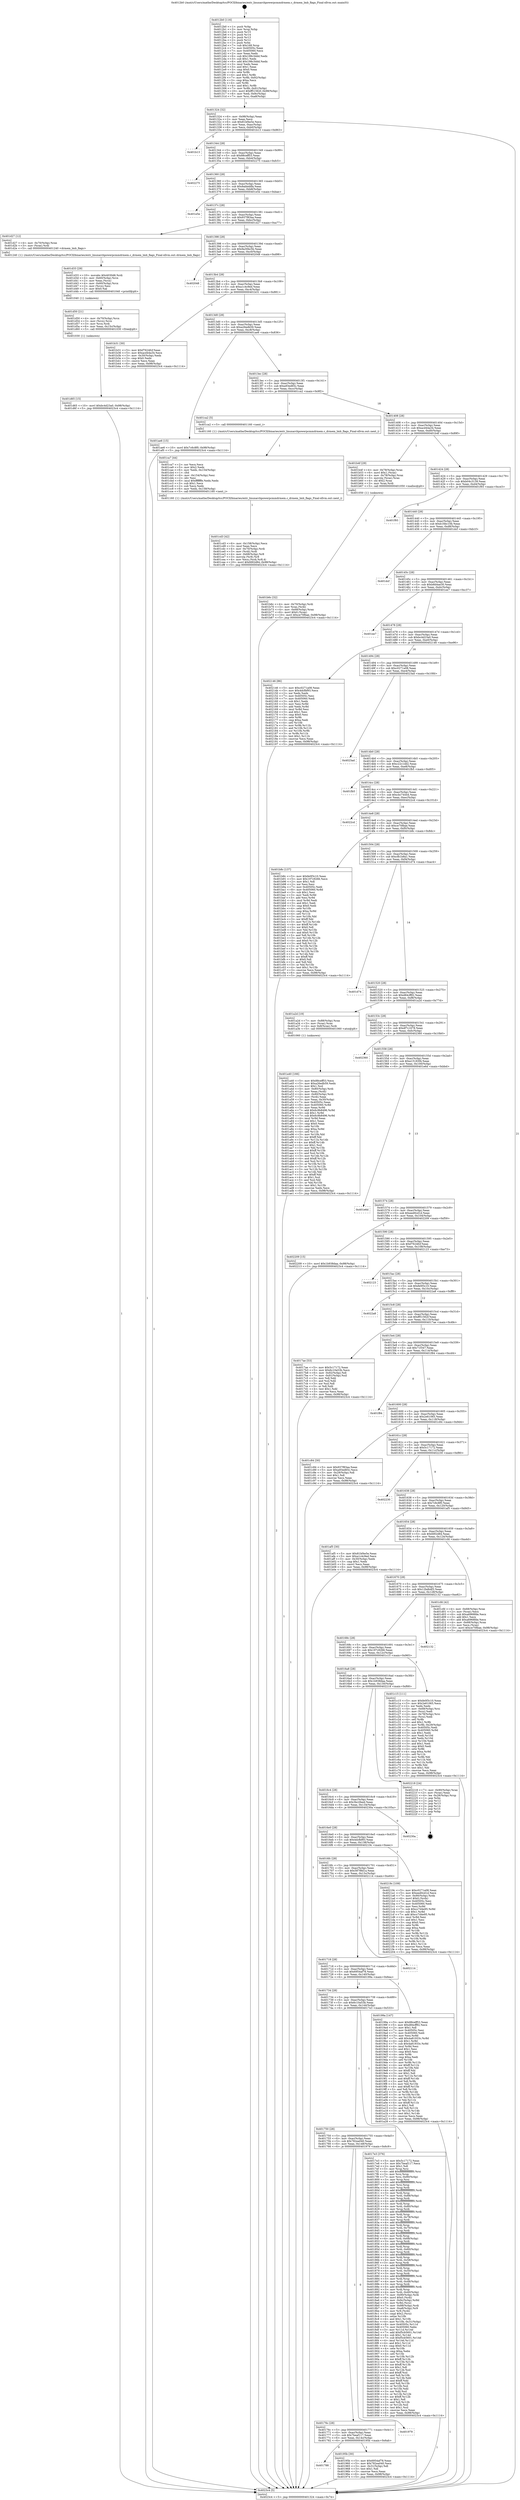 digraph "0x4012b0" {
  label = "0x4012b0 (/mnt/c/Users/mathe/Desktop/tcc/POCII/binaries/extr_linuxarchpowerpcmmdrmem.c_drmem_lmb_flags_Final-ollvm.out::main(0))"
  labelloc = "t"
  node[shape=record]

  Entry [label="",width=0.3,height=0.3,shape=circle,fillcolor=black,style=filled]
  "0x401324" [label="{
     0x401324 [32]\l
     | [instrs]\l
     &nbsp;&nbsp;0x401324 \<+6\>: mov -0x98(%rbp),%eax\l
     &nbsp;&nbsp;0x40132a \<+2\>: mov %eax,%ecx\l
     &nbsp;&nbsp;0x40132c \<+6\>: sub $0x81bf4e5e,%ecx\l
     &nbsp;&nbsp;0x401332 \<+6\>: mov %eax,-0xac(%rbp)\l
     &nbsp;&nbsp;0x401338 \<+6\>: mov %ecx,-0xb0(%rbp)\l
     &nbsp;&nbsp;0x40133e \<+6\>: je 0000000000401b13 \<main+0x863\>\l
  }"]
  "0x401b13" [label="{
     0x401b13\l
  }", style=dashed]
  "0x401344" [label="{
     0x401344 [28]\l
     | [instrs]\l
     &nbsp;&nbsp;0x401344 \<+5\>: jmp 0000000000401349 \<main+0x99\>\l
     &nbsp;&nbsp;0x401349 \<+6\>: mov -0xac(%rbp),%eax\l
     &nbsp;&nbsp;0x40134f \<+5\>: sub $0x88ceff53,%eax\l
     &nbsp;&nbsp;0x401354 \<+6\>: mov %eax,-0xb4(%rbp)\l
     &nbsp;&nbsp;0x40135a \<+6\>: je 0000000000402275 \<main+0xfc5\>\l
  }"]
  Exit [label="",width=0.3,height=0.3,shape=circle,fillcolor=black,style=filled,peripheries=2]
  "0x402275" [label="{
     0x402275\l
  }", style=dashed]
  "0x401360" [label="{
     0x401360 [28]\l
     | [instrs]\l
     &nbsp;&nbsp;0x401360 \<+5\>: jmp 0000000000401365 \<main+0xb5\>\l
     &nbsp;&nbsp;0x401365 \<+6\>: mov -0xac(%rbp),%eax\l
     &nbsp;&nbsp;0x40136b \<+5\>: sub $0x8abbddfa,%eax\l
     &nbsp;&nbsp;0x401370 \<+6\>: mov %eax,-0xb8(%rbp)\l
     &nbsp;&nbsp;0x401376 \<+6\>: je 0000000000401e5e \<main+0xbae\>\l
  }"]
  "0x401d65" [label="{
     0x401d65 [15]\l
     | [instrs]\l
     &nbsp;&nbsp;0x401d65 \<+10\>: movl $0xbc4d23a0,-0x98(%rbp)\l
     &nbsp;&nbsp;0x401d6f \<+5\>: jmp 00000000004023c4 \<main+0x1114\>\l
  }"]
  "0x401e5e" [label="{
     0x401e5e\l
  }", style=dashed]
  "0x40137c" [label="{
     0x40137c [28]\l
     | [instrs]\l
     &nbsp;&nbsp;0x40137c \<+5\>: jmp 0000000000401381 \<main+0xd1\>\l
     &nbsp;&nbsp;0x401381 \<+6\>: mov -0xac(%rbp),%eax\l
     &nbsp;&nbsp;0x401387 \<+5\>: sub $0x937f83aa,%eax\l
     &nbsp;&nbsp;0x40138c \<+6\>: mov %eax,-0xbc(%rbp)\l
     &nbsp;&nbsp;0x401392 \<+6\>: je 0000000000401d27 \<main+0xa77\>\l
  }"]
  "0x401d50" [label="{
     0x401d50 [21]\l
     | [instrs]\l
     &nbsp;&nbsp;0x401d50 \<+4\>: mov -0x70(%rbp),%rcx\l
     &nbsp;&nbsp;0x401d54 \<+3\>: mov (%rcx),%rcx\l
     &nbsp;&nbsp;0x401d57 \<+3\>: mov %rcx,%rdi\l
     &nbsp;&nbsp;0x401d5a \<+6\>: mov %eax,-0x15c(%rbp)\l
     &nbsp;&nbsp;0x401d60 \<+5\>: call 0000000000401030 \<free@plt\>\l
     | [calls]\l
     &nbsp;&nbsp;0x401030 \{1\} (unknown)\l
  }"]
  "0x401d27" [label="{
     0x401d27 [12]\l
     | [instrs]\l
     &nbsp;&nbsp;0x401d27 \<+4\>: mov -0x70(%rbp),%rax\l
     &nbsp;&nbsp;0x401d2b \<+3\>: mov (%rax),%rdi\l
     &nbsp;&nbsp;0x401d2e \<+5\>: call 0000000000401240 \<drmem_lmb_flags\>\l
     | [calls]\l
     &nbsp;&nbsp;0x401240 \{1\} (/mnt/c/Users/mathe/Desktop/tcc/POCII/binaries/extr_linuxarchpowerpcmmdrmem.c_drmem_lmb_flags_Final-ollvm.out::drmem_lmb_flags)\l
  }"]
  "0x401398" [label="{
     0x401398 [28]\l
     | [instrs]\l
     &nbsp;&nbsp;0x401398 \<+5\>: jmp 000000000040139d \<main+0xed\>\l
     &nbsp;&nbsp;0x40139d \<+6\>: mov -0xac(%rbp),%eax\l
     &nbsp;&nbsp;0x4013a3 \<+5\>: sub $0x9a30bc5b,%eax\l
     &nbsp;&nbsp;0x4013a8 \<+6\>: mov %eax,-0xc0(%rbp)\l
     &nbsp;&nbsp;0x4013ae \<+6\>: je 0000000000402048 \<main+0xd98\>\l
  }"]
  "0x401d33" [label="{
     0x401d33 [29]\l
     | [instrs]\l
     &nbsp;&nbsp;0x401d33 \<+10\>: movabs $0x4030d6,%rdi\l
     &nbsp;&nbsp;0x401d3d \<+4\>: mov -0x60(%rbp),%rcx\l
     &nbsp;&nbsp;0x401d41 \<+2\>: mov %eax,(%rcx)\l
     &nbsp;&nbsp;0x401d43 \<+4\>: mov -0x60(%rbp),%rcx\l
     &nbsp;&nbsp;0x401d47 \<+2\>: mov (%rcx),%esi\l
     &nbsp;&nbsp;0x401d49 \<+2\>: mov $0x0,%al\l
     &nbsp;&nbsp;0x401d4b \<+5\>: call 0000000000401040 \<printf@plt\>\l
     | [calls]\l
     &nbsp;&nbsp;0x401040 \{1\} (unknown)\l
  }"]
  "0x402048" [label="{
     0x402048\l
  }", style=dashed]
  "0x4013b4" [label="{
     0x4013b4 [28]\l
     | [instrs]\l
     &nbsp;&nbsp;0x4013b4 \<+5\>: jmp 00000000004013b9 \<main+0x109\>\l
     &nbsp;&nbsp;0x4013b9 \<+6\>: mov -0xac(%rbp),%eax\l
     &nbsp;&nbsp;0x4013bf \<+5\>: sub $0xa1c4c9ed,%eax\l
     &nbsp;&nbsp;0x4013c4 \<+6\>: mov %eax,-0xc4(%rbp)\l
     &nbsp;&nbsp;0x4013ca \<+6\>: je 0000000000401b31 \<main+0x881\>\l
  }"]
  "0x401cd3" [label="{
     0x401cd3 [42]\l
     | [instrs]\l
     &nbsp;&nbsp;0x401cd3 \<+6\>: mov -0x158(%rbp),%ecx\l
     &nbsp;&nbsp;0x401cd9 \<+3\>: imul %eax,%ecx\l
     &nbsp;&nbsp;0x401cdc \<+4\>: mov -0x70(%rbp),%rdi\l
     &nbsp;&nbsp;0x401ce0 \<+3\>: mov (%rdi),%rdi\l
     &nbsp;&nbsp;0x401ce3 \<+4\>: mov -0x68(%rbp),%r8\l
     &nbsp;&nbsp;0x401ce7 \<+3\>: movslq (%r8),%r8\l
     &nbsp;&nbsp;0x401cea \<+4\>: mov %ecx,(%rdi,%r8,4)\l
     &nbsp;&nbsp;0x401cee \<+10\>: movl $0xfd92d84,-0x98(%rbp)\l
     &nbsp;&nbsp;0x401cf8 \<+5\>: jmp 00000000004023c4 \<main+0x1114\>\l
  }"]
  "0x401b31" [label="{
     0x401b31 [30]\l
     | [instrs]\l
     &nbsp;&nbsp;0x401b31 \<+5\>: mov $0xf7624fcf,%eax\l
     &nbsp;&nbsp;0x401b36 \<+5\>: mov $0xacd44a34,%ecx\l
     &nbsp;&nbsp;0x401b3b \<+3\>: mov -0x30(%rbp),%edx\l
     &nbsp;&nbsp;0x401b3e \<+3\>: cmp $0x0,%edx\l
     &nbsp;&nbsp;0x401b41 \<+3\>: cmove %ecx,%eax\l
     &nbsp;&nbsp;0x401b44 \<+6\>: mov %eax,-0x98(%rbp)\l
     &nbsp;&nbsp;0x401b4a \<+5\>: jmp 00000000004023c4 \<main+0x1114\>\l
  }"]
  "0x4013d0" [label="{
     0x4013d0 [28]\l
     | [instrs]\l
     &nbsp;&nbsp;0x4013d0 \<+5\>: jmp 00000000004013d5 \<main+0x125\>\l
     &nbsp;&nbsp;0x4013d5 \<+6\>: mov -0xac(%rbp),%eax\l
     &nbsp;&nbsp;0x4013db \<+5\>: sub $0xa26edb59,%eax\l
     &nbsp;&nbsp;0x4013e0 \<+6\>: mov %eax,-0xc8(%rbp)\l
     &nbsp;&nbsp;0x4013e6 \<+6\>: je 0000000000401ae6 \<main+0x836\>\l
  }"]
  "0x401ca7" [label="{
     0x401ca7 [44]\l
     | [instrs]\l
     &nbsp;&nbsp;0x401ca7 \<+2\>: xor %ecx,%ecx\l
     &nbsp;&nbsp;0x401ca9 \<+5\>: mov $0x2,%edx\l
     &nbsp;&nbsp;0x401cae \<+6\>: mov %edx,-0x154(%rbp)\l
     &nbsp;&nbsp;0x401cb4 \<+1\>: cltd\l
     &nbsp;&nbsp;0x401cb5 \<+6\>: mov -0x154(%rbp),%esi\l
     &nbsp;&nbsp;0x401cbb \<+2\>: idiv %esi\l
     &nbsp;&nbsp;0x401cbd \<+6\>: imul $0xfffffffe,%edx,%edx\l
     &nbsp;&nbsp;0x401cc3 \<+3\>: sub $0x1,%ecx\l
     &nbsp;&nbsp;0x401cc6 \<+2\>: sub %ecx,%edx\l
     &nbsp;&nbsp;0x401cc8 \<+6\>: mov %edx,-0x158(%rbp)\l
     &nbsp;&nbsp;0x401cce \<+5\>: call 0000000000401160 \<next_i\>\l
     | [calls]\l
     &nbsp;&nbsp;0x401160 \{1\} (/mnt/c/Users/mathe/Desktop/tcc/POCII/binaries/extr_linuxarchpowerpcmmdrmem.c_drmem_lmb_flags_Final-ollvm.out::next_i)\l
  }"]
  "0x401ae6" [label="{
     0x401ae6 [15]\l
     | [instrs]\l
     &nbsp;&nbsp;0x401ae6 \<+10\>: movl $0x7c6c8f0,-0x98(%rbp)\l
     &nbsp;&nbsp;0x401af0 \<+5\>: jmp 00000000004023c4 \<main+0x1114\>\l
  }"]
  "0x4013ec" [label="{
     0x4013ec [28]\l
     | [instrs]\l
     &nbsp;&nbsp;0x4013ec \<+5\>: jmp 00000000004013f1 \<main+0x141\>\l
     &nbsp;&nbsp;0x4013f1 \<+6\>: mov -0xac(%rbp),%eax\l
     &nbsp;&nbsp;0x4013f7 \<+5\>: sub $0xa93ed65c,%eax\l
     &nbsp;&nbsp;0x4013fc \<+6\>: mov %eax,-0xcc(%rbp)\l
     &nbsp;&nbsp;0x401402 \<+6\>: je 0000000000401ca2 \<main+0x9f2\>\l
  }"]
  "0x401b6c" [label="{
     0x401b6c [32]\l
     | [instrs]\l
     &nbsp;&nbsp;0x401b6c \<+4\>: mov -0x70(%rbp),%rdi\l
     &nbsp;&nbsp;0x401b70 \<+3\>: mov %rax,(%rdi)\l
     &nbsp;&nbsp;0x401b73 \<+4\>: mov -0x68(%rbp),%rax\l
     &nbsp;&nbsp;0x401b77 \<+6\>: movl $0x0,(%rax)\l
     &nbsp;&nbsp;0x401b7d \<+10\>: movl $0xce70fbae,-0x98(%rbp)\l
     &nbsp;&nbsp;0x401b87 \<+5\>: jmp 00000000004023c4 \<main+0x1114\>\l
  }"]
  "0x401ca2" [label="{
     0x401ca2 [5]\l
     | [instrs]\l
     &nbsp;&nbsp;0x401ca2 \<+5\>: call 0000000000401160 \<next_i\>\l
     | [calls]\l
     &nbsp;&nbsp;0x401160 \{1\} (/mnt/c/Users/mathe/Desktop/tcc/POCII/binaries/extr_linuxarchpowerpcmmdrmem.c_drmem_lmb_flags_Final-ollvm.out::next_i)\l
  }"]
  "0x401408" [label="{
     0x401408 [28]\l
     | [instrs]\l
     &nbsp;&nbsp;0x401408 \<+5\>: jmp 000000000040140d \<main+0x15d\>\l
     &nbsp;&nbsp;0x40140d \<+6\>: mov -0xac(%rbp),%eax\l
     &nbsp;&nbsp;0x401413 \<+5\>: sub $0xacd44a34,%eax\l
     &nbsp;&nbsp;0x401418 \<+6\>: mov %eax,-0xd0(%rbp)\l
     &nbsp;&nbsp;0x40141e \<+6\>: je 0000000000401b4f \<main+0x89f\>\l
  }"]
  "0x401a40" [label="{
     0x401a40 [166]\l
     | [instrs]\l
     &nbsp;&nbsp;0x401a40 \<+5\>: mov $0x88ceff53,%ecx\l
     &nbsp;&nbsp;0x401a45 \<+5\>: mov $0xa26edb59,%edx\l
     &nbsp;&nbsp;0x401a4a \<+3\>: mov $0x1,%sil\l
     &nbsp;&nbsp;0x401a4d \<+4\>: mov -0x80(%rbp),%rdi\l
     &nbsp;&nbsp;0x401a51 \<+2\>: mov %eax,(%rdi)\l
     &nbsp;&nbsp;0x401a53 \<+4\>: mov -0x80(%rbp),%rdi\l
     &nbsp;&nbsp;0x401a57 \<+2\>: mov (%rdi),%eax\l
     &nbsp;&nbsp;0x401a59 \<+3\>: mov %eax,-0x30(%rbp)\l
     &nbsp;&nbsp;0x401a5c \<+7\>: mov 0x40505c,%eax\l
     &nbsp;&nbsp;0x401a63 \<+8\>: mov 0x405060,%r8d\l
     &nbsp;&nbsp;0x401a6b \<+3\>: mov %eax,%r9d\l
     &nbsp;&nbsp;0x401a6e \<+7\>: add $0x6c9b8496,%r9d\l
     &nbsp;&nbsp;0x401a75 \<+4\>: sub $0x1,%r9d\l
     &nbsp;&nbsp;0x401a79 \<+7\>: sub $0x6c9b8496,%r9d\l
     &nbsp;&nbsp;0x401a80 \<+4\>: imul %r9d,%eax\l
     &nbsp;&nbsp;0x401a84 \<+3\>: and $0x1,%eax\l
     &nbsp;&nbsp;0x401a87 \<+3\>: cmp $0x0,%eax\l
     &nbsp;&nbsp;0x401a8a \<+4\>: sete %r10b\l
     &nbsp;&nbsp;0x401a8e \<+4\>: cmp $0xa,%r8d\l
     &nbsp;&nbsp;0x401a92 \<+4\>: setl %r11b\l
     &nbsp;&nbsp;0x401a96 \<+3\>: mov %r10b,%bl\l
     &nbsp;&nbsp;0x401a99 \<+3\>: xor $0xff,%bl\l
     &nbsp;&nbsp;0x401a9c \<+3\>: mov %r11b,%r14b\l
     &nbsp;&nbsp;0x401a9f \<+4\>: xor $0xff,%r14b\l
     &nbsp;&nbsp;0x401aa3 \<+4\>: xor $0x1,%sil\l
     &nbsp;&nbsp;0x401aa7 \<+3\>: mov %bl,%r15b\l
     &nbsp;&nbsp;0x401aaa \<+4\>: and $0xff,%r15b\l
     &nbsp;&nbsp;0x401aae \<+3\>: and %sil,%r10b\l
     &nbsp;&nbsp;0x401ab1 \<+3\>: mov %r14b,%r12b\l
     &nbsp;&nbsp;0x401ab4 \<+4\>: and $0xff,%r12b\l
     &nbsp;&nbsp;0x401ab8 \<+3\>: and %sil,%r11b\l
     &nbsp;&nbsp;0x401abb \<+3\>: or %r10b,%r15b\l
     &nbsp;&nbsp;0x401abe \<+3\>: or %r11b,%r12b\l
     &nbsp;&nbsp;0x401ac1 \<+3\>: xor %r12b,%r15b\l
     &nbsp;&nbsp;0x401ac4 \<+3\>: or %r14b,%bl\l
     &nbsp;&nbsp;0x401ac7 \<+3\>: xor $0xff,%bl\l
     &nbsp;&nbsp;0x401aca \<+4\>: or $0x1,%sil\l
     &nbsp;&nbsp;0x401ace \<+3\>: and %sil,%bl\l
     &nbsp;&nbsp;0x401ad1 \<+3\>: or %bl,%r15b\l
     &nbsp;&nbsp;0x401ad4 \<+4\>: test $0x1,%r15b\l
     &nbsp;&nbsp;0x401ad8 \<+3\>: cmovne %edx,%ecx\l
     &nbsp;&nbsp;0x401adb \<+6\>: mov %ecx,-0x98(%rbp)\l
     &nbsp;&nbsp;0x401ae1 \<+5\>: jmp 00000000004023c4 \<main+0x1114\>\l
  }"]
  "0x401b4f" [label="{
     0x401b4f [29]\l
     | [instrs]\l
     &nbsp;&nbsp;0x401b4f \<+4\>: mov -0x78(%rbp),%rax\l
     &nbsp;&nbsp;0x401b53 \<+6\>: movl $0x1,(%rax)\l
     &nbsp;&nbsp;0x401b59 \<+4\>: mov -0x78(%rbp),%rax\l
     &nbsp;&nbsp;0x401b5d \<+3\>: movslq (%rax),%rax\l
     &nbsp;&nbsp;0x401b60 \<+4\>: shl $0x2,%rax\l
     &nbsp;&nbsp;0x401b64 \<+3\>: mov %rax,%rdi\l
     &nbsp;&nbsp;0x401b67 \<+5\>: call 0000000000401050 \<malloc@plt\>\l
     | [calls]\l
     &nbsp;&nbsp;0x401050 \{1\} (unknown)\l
  }"]
  "0x401424" [label="{
     0x401424 [28]\l
     | [instrs]\l
     &nbsp;&nbsp;0x401424 \<+5\>: jmp 0000000000401429 \<main+0x179\>\l
     &nbsp;&nbsp;0x401429 \<+6\>: mov -0xac(%rbp),%eax\l
     &nbsp;&nbsp;0x40142f \<+5\>: sub $0xb04c3139,%eax\l
     &nbsp;&nbsp;0x401434 \<+6\>: mov %eax,-0xd4(%rbp)\l
     &nbsp;&nbsp;0x40143a \<+6\>: je 0000000000401f93 \<main+0xce3\>\l
  }"]
  "0x401788" [label="{
     0x401788\l
  }", style=dashed]
  "0x401f93" [label="{
     0x401f93\l
  }", style=dashed]
  "0x401440" [label="{
     0x401440 [28]\l
     | [instrs]\l
     &nbsp;&nbsp;0x401440 \<+5\>: jmp 0000000000401445 \<main+0x195\>\l
     &nbsp;&nbsp;0x401445 \<+6\>: mov -0xac(%rbp),%eax\l
     &nbsp;&nbsp;0x40144b \<+5\>: sub $0xb16bc10b,%eax\l
     &nbsp;&nbsp;0x401450 \<+6\>: mov %eax,-0xd8(%rbp)\l
     &nbsp;&nbsp;0x401456 \<+6\>: je 0000000000401dcf \<main+0xb1f\>\l
  }"]
  "0x40195b" [label="{
     0x40195b [30]\l
     | [instrs]\l
     &nbsp;&nbsp;0x40195b \<+5\>: mov $0x6954af78,%eax\l
     &nbsp;&nbsp;0x401960 \<+5\>: mov $0x782ea040,%ecx\l
     &nbsp;&nbsp;0x401965 \<+3\>: mov -0x31(%rbp),%dl\l
     &nbsp;&nbsp;0x401968 \<+3\>: test $0x1,%dl\l
     &nbsp;&nbsp;0x40196b \<+3\>: cmovne %ecx,%eax\l
     &nbsp;&nbsp;0x40196e \<+6\>: mov %eax,-0x98(%rbp)\l
     &nbsp;&nbsp;0x401974 \<+5\>: jmp 00000000004023c4 \<main+0x1114\>\l
  }"]
  "0x401dcf" [label="{
     0x401dcf\l
  }", style=dashed]
  "0x40145c" [label="{
     0x40145c [28]\l
     | [instrs]\l
     &nbsp;&nbsp;0x40145c \<+5\>: jmp 0000000000401461 \<main+0x1b1\>\l
     &nbsp;&nbsp;0x401461 \<+6\>: mov -0xac(%rbp),%eax\l
     &nbsp;&nbsp;0x401467 \<+5\>: sub $0xb8d4ae30,%eax\l
     &nbsp;&nbsp;0x40146c \<+6\>: mov %eax,-0xdc(%rbp)\l
     &nbsp;&nbsp;0x401472 \<+6\>: je 0000000000401ee7 \<main+0xc37\>\l
  }"]
  "0x40176c" [label="{
     0x40176c [28]\l
     | [instrs]\l
     &nbsp;&nbsp;0x40176c \<+5\>: jmp 0000000000401771 \<main+0x4c1\>\l
     &nbsp;&nbsp;0x401771 \<+6\>: mov -0xac(%rbp),%eax\l
     &nbsp;&nbsp;0x401777 \<+5\>: sub $0x7beaf117,%eax\l
     &nbsp;&nbsp;0x40177c \<+6\>: mov %eax,-0x14c(%rbp)\l
     &nbsp;&nbsp;0x401782 \<+6\>: je 000000000040195b \<main+0x6ab\>\l
  }"]
  "0x401ee7" [label="{
     0x401ee7\l
  }", style=dashed]
  "0x401478" [label="{
     0x401478 [28]\l
     | [instrs]\l
     &nbsp;&nbsp;0x401478 \<+5\>: jmp 000000000040147d \<main+0x1cd\>\l
     &nbsp;&nbsp;0x40147d \<+6\>: mov -0xac(%rbp),%eax\l
     &nbsp;&nbsp;0x401483 \<+5\>: sub $0xbc4d23a0,%eax\l
     &nbsp;&nbsp;0x401488 \<+6\>: mov %eax,-0xe0(%rbp)\l
     &nbsp;&nbsp;0x40148e \<+6\>: je 0000000000402146 \<main+0xe96\>\l
  }"]
  "0x401979" [label="{
     0x401979\l
  }", style=dashed]
  "0x402146" [label="{
     0x402146 [86]\l
     | [instrs]\l
     &nbsp;&nbsp;0x402146 \<+5\>: mov $0xc0271a08,%eax\l
     &nbsp;&nbsp;0x40214b \<+5\>: mov $0x4dcfbf93,%ecx\l
     &nbsp;&nbsp;0x402150 \<+2\>: xor %edx,%edx\l
     &nbsp;&nbsp;0x402152 \<+7\>: mov 0x40505c,%esi\l
     &nbsp;&nbsp;0x402159 \<+7\>: mov 0x405060,%edi\l
     &nbsp;&nbsp;0x402160 \<+3\>: sub $0x1,%edx\l
     &nbsp;&nbsp;0x402163 \<+3\>: mov %esi,%r8d\l
     &nbsp;&nbsp;0x402166 \<+3\>: add %edx,%r8d\l
     &nbsp;&nbsp;0x402169 \<+4\>: imul %r8d,%esi\l
     &nbsp;&nbsp;0x40216d \<+3\>: and $0x1,%esi\l
     &nbsp;&nbsp;0x402170 \<+3\>: cmp $0x0,%esi\l
     &nbsp;&nbsp;0x402173 \<+4\>: sete %r9b\l
     &nbsp;&nbsp;0x402177 \<+3\>: cmp $0xa,%edi\l
     &nbsp;&nbsp;0x40217a \<+4\>: setl %r10b\l
     &nbsp;&nbsp;0x40217e \<+3\>: mov %r9b,%r11b\l
     &nbsp;&nbsp;0x402181 \<+3\>: and %r10b,%r11b\l
     &nbsp;&nbsp;0x402184 \<+3\>: xor %r10b,%r9b\l
     &nbsp;&nbsp;0x402187 \<+3\>: or %r9b,%r11b\l
     &nbsp;&nbsp;0x40218a \<+4\>: test $0x1,%r11b\l
     &nbsp;&nbsp;0x40218e \<+3\>: cmovne %ecx,%eax\l
     &nbsp;&nbsp;0x402191 \<+6\>: mov %eax,-0x98(%rbp)\l
     &nbsp;&nbsp;0x402197 \<+5\>: jmp 00000000004023c4 \<main+0x1114\>\l
  }"]
  "0x401494" [label="{
     0x401494 [28]\l
     | [instrs]\l
     &nbsp;&nbsp;0x401494 \<+5\>: jmp 0000000000401499 \<main+0x1e9\>\l
     &nbsp;&nbsp;0x401499 \<+6\>: mov -0xac(%rbp),%eax\l
     &nbsp;&nbsp;0x40149f \<+5\>: sub $0xc0271a08,%eax\l
     &nbsp;&nbsp;0x4014a4 \<+6\>: mov %eax,-0xe4(%rbp)\l
     &nbsp;&nbsp;0x4014aa \<+6\>: je 00000000004023ad \<main+0x10fd\>\l
  }"]
  "0x401750" [label="{
     0x401750 [28]\l
     | [instrs]\l
     &nbsp;&nbsp;0x401750 \<+5\>: jmp 0000000000401755 \<main+0x4a5\>\l
     &nbsp;&nbsp;0x401755 \<+6\>: mov -0xac(%rbp),%eax\l
     &nbsp;&nbsp;0x40175b \<+5\>: sub $0x782ea040,%eax\l
     &nbsp;&nbsp;0x401760 \<+6\>: mov %eax,-0x148(%rbp)\l
     &nbsp;&nbsp;0x401766 \<+6\>: je 0000000000401979 \<main+0x6c9\>\l
  }"]
  "0x4023ad" [label="{
     0x4023ad\l
  }", style=dashed]
  "0x4014b0" [label="{
     0x4014b0 [28]\l
     | [instrs]\l
     &nbsp;&nbsp;0x4014b0 \<+5\>: jmp 00000000004014b5 \<main+0x205\>\l
     &nbsp;&nbsp;0x4014b5 \<+6\>: mov -0xac(%rbp),%eax\l
     &nbsp;&nbsp;0x4014bb \<+5\>: sub $0xc22c1dd2,%eax\l
     &nbsp;&nbsp;0x4014c0 \<+6\>: mov %eax,-0xe8(%rbp)\l
     &nbsp;&nbsp;0x4014c6 \<+6\>: je 0000000000401fb5 \<main+0xd05\>\l
  }"]
  "0x4017e3" [label="{
     0x4017e3 [376]\l
     | [instrs]\l
     &nbsp;&nbsp;0x4017e3 \<+5\>: mov $0x5c17172,%eax\l
     &nbsp;&nbsp;0x4017e8 \<+5\>: mov $0x7beaf117,%ecx\l
     &nbsp;&nbsp;0x4017ed \<+2\>: mov $0x1,%dl\l
     &nbsp;&nbsp;0x4017ef \<+3\>: mov %rsp,%rsi\l
     &nbsp;&nbsp;0x4017f2 \<+4\>: add $0xfffffffffffffff0,%rsi\l
     &nbsp;&nbsp;0x4017f6 \<+3\>: mov %rsi,%rsp\l
     &nbsp;&nbsp;0x4017f9 \<+7\>: mov %rsi,-0x90(%rbp)\l
     &nbsp;&nbsp;0x401800 \<+3\>: mov %rsp,%rsi\l
     &nbsp;&nbsp;0x401803 \<+4\>: add $0xfffffffffffffff0,%rsi\l
     &nbsp;&nbsp;0x401807 \<+3\>: mov %rsi,%rsp\l
     &nbsp;&nbsp;0x40180a \<+3\>: mov %rsp,%rdi\l
     &nbsp;&nbsp;0x40180d \<+4\>: add $0xfffffffffffffff0,%rdi\l
     &nbsp;&nbsp;0x401811 \<+3\>: mov %rdi,%rsp\l
     &nbsp;&nbsp;0x401814 \<+7\>: mov %rdi,-0x88(%rbp)\l
     &nbsp;&nbsp;0x40181b \<+3\>: mov %rsp,%rdi\l
     &nbsp;&nbsp;0x40181e \<+4\>: add $0xfffffffffffffff0,%rdi\l
     &nbsp;&nbsp;0x401822 \<+3\>: mov %rdi,%rsp\l
     &nbsp;&nbsp;0x401825 \<+4\>: mov %rdi,-0x80(%rbp)\l
     &nbsp;&nbsp;0x401829 \<+3\>: mov %rsp,%rdi\l
     &nbsp;&nbsp;0x40182c \<+4\>: add $0xfffffffffffffff0,%rdi\l
     &nbsp;&nbsp;0x401830 \<+3\>: mov %rdi,%rsp\l
     &nbsp;&nbsp;0x401833 \<+4\>: mov %rdi,-0x78(%rbp)\l
     &nbsp;&nbsp;0x401837 \<+3\>: mov %rsp,%rdi\l
     &nbsp;&nbsp;0x40183a \<+4\>: add $0xfffffffffffffff0,%rdi\l
     &nbsp;&nbsp;0x40183e \<+3\>: mov %rdi,%rsp\l
     &nbsp;&nbsp;0x401841 \<+4\>: mov %rdi,-0x70(%rbp)\l
     &nbsp;&nbsp;0x401845 \<+3\>: mov %rsp,%rdi\l
     &nbsp;&nbsp;0x401848 \<+4\>: add $0xfffffffffffffff0,%rdi\l
     &nbsp;&nbsp;0x40184c \<+3\>: mov %rdi,%rsp\l
     &nbsp;&nbsp;0x40184f \<+4\>: mov %rdi,-0x68(%rbp)\l
     &nbsp;&nbsp;0x401853 \<+3\>: mov %rsp,%rdi\l
     &nbsp;&nbsp;0x401856 \<+4\>: add $0xfffffffffffffff0,%rdi\l
     &nbsp;&nbsp;0x40185a \<+3\>: mov %rdi,%rsp\l
     &nbsp;&nbsp;0x40185d \<+4\>: mov %rdi,-0x60(%rbp)\l
     &nbsp;&nbsp;0x401861 \<+3\>: mov %rsp,%rdi\l
     &nbsp;&nbsp;0x401864 \<+4\>: add $0xfffffffffffffff0,%rdi\l
     &nbsp;&nbsp;0x401868 \<+3\>: mov %rdi,%rsp\l
     &nbsp;&nbsp;0x40186b \<+4\>: mov %rdi,-0x58(%rbp)\l
     &nbsp;&nbsp;0x40186f \<+3\>: mov %rsp,%rdi\l
     &nbsp;&nbsp;0x401872 \<+4\>: add $0xfffffffffffffff0,%rdi\l
     &nbsp;&nbsp;0x401876 \<+3\>: mov %rdi,%rsp\l
     &nbsp;&nbsp;0x401879 \<+4\>: mov %rdi,-0x50(%rbp)\l
     &nbsp;&nbsp;0x40187d \<+3\>: mov %rsp,%rdi\l
     &nbsp;&nbsp;0x401880 \<+4\>: add $0xfffffffffffffff0,%rdi\l
     &nbsp;&nbsp;0x401884 \<+3\>: mov %rdi,%rsp\l
     &nbsp;&nbsp;0x401887 \<+4\>: mov %rdi,-0x48(%rbp)\l
     &nbsp;&nbsp;0x40188b \<+3\>: mov %rsp,%rdi\l
     &nbsp;&nbsp;0x40188e \<+4\>: add $0xfffffffffffffff0,%rdi\l
     &nbsp;&nbsp;0x401892 \<+3\>: mov %rdi,%rsp\l
     &nbsp;&nbsp;0x401895 \<+4\>: mov %rdi,-0x40(%rbp)\l
     &nbsp;&nbsp;0x401899 \<+7\>: mov -0x90(%rbp),%rdi\l
     &nbsp;&nbsp;0x4018a0 \<+6\>: movl $0x0,(%rdi)\l
     &nbsp;&nbsp;0x4018a6 \<+7\>: mov -0x9c(%rbp),%r8d\l
     &nbsp;&nbsp;0x4018ad \<+3\>: mov %r8d,(%rsi)\l
     &nbsp;&nbsp;0x4018b0 \<+7\>: mov -0x88(%rbp),%rdi\l
     &nbsp;&nbsp;0x4018b7 \<+7\>: mov -0xa8(%rbp),%r9\l
     &nbsp;&nbsp;0x4018be \<+3\>: mov %r9,(%rdi)\l
     &nbsp;&nbsp;0x4018c1 \<+3\>: cmpl $0x2,(%rsi)\l
     &nbsp;&nbsp;0x4018c4 \<+4\>: setne %r10b\l
     &nbsp;&nbsp;0x4018c8 \<+4\>: and $0x1,%r10b\l
     &nbsp;&nbsp;0x4018cc \<+4\>: mov %r10b,-0x31(%rbp)\l
     &nbsp;&nbsp;0x4018d0 \<+8\>: mov 0x40505c,%r11d\l
     &nbsp;&nbsp;0x4018d8 \<+7\>: mov 0x405060,%ebx\l
     &nbsp;&nbsp;0x4018df \<+3\>: mov %r11d,%r14d\l
     &nbsp;&nbsp;0x4018e2 \<+7\>: add $0xf5cb5601,%r14d\l
     &nbsp;&nbsp;0x4018e9 \<+4\>: sub $0x1,%r14d\l
     &nbsp;&nbsp;0x4018ed \<+7\>: sub $0xf5cb5601,%r14d\l
     &nbsp;&nbsp;0x4018f4 \<+4\>: imul %r14d,%r11d\l
     &nbsp;&nbsp;0x4018f8 \<+4\>: and $0x1,%r11d\l
     &nbsp;&nbsp;0x4018fc \<+4\>: cmp $0x0,%r11d\l
     &nbsp;&nbsp;0x401900 \<+4\>: sete %r10b\l
     &nbsp;&nbsp;0x401904 \<+3\>: cmp $0xa,%ebx\l
     &nbsp;&nbsp;0x401907 \<+4\>: setl %r15b\l
     &nbsp;&nbsp;0x40190b \<+3\>: mov %r10b,%r12b\l
     &nbsp;&nbsp;0x40190e \<+4\>: xor $0xff,%r12b\l
     &nbsp;&nbsp;0x401912 \<+3\>: mov %r15b,%r13b\l
     &nbsp;&nbsp;0x401915 \<+4\>: xor $0xff,%r13b\l
     &nbsp;&nbsp;0x401919 \<+3\>: xor $0x1,%dl\l
     &nbsp;&nbsp;0x40191c \<+3\>: mov %r12b,%sil\l
     &nbsp;&nbsp;0x40191f \<+4\>: and $0xff,%sil\l
     &nbsp;&nbsp;0x401923 \<+3\>: and %dl,%r10b\l
     &nbsp;&nbsp;0x401926 \<+3\>: mov %r13b,%dil\l
     &nbsp;&nbsp;0x401929 \<+4\>: and $0xff,%dil\l
     &nbsp;&nbsp;0x40192d \<+3\>: and %dl,%r15b\l
     &nbsp;&nbsp;0x401930 \<+3\>: or %r10b,%sil\l
     &nbsp;&nbsp;0x401933 \<+3\>: or %r15b,%dil\l
     &nbsp;&nbsp;0x401936 \<+3\>: xor %dil,%sil\l
     &nbsp;&nbsp;0x401939 \<+3\>: or %r13b,%r12b\l
     &nbsp;&nbsp;0x40193c \<+4\>: xor $0xff,%r12b\l
     &nbsp;&nbsp;0x401940 \<+3\>: or $0x1,%dl\l
     &nbsp;&nbsp;0x401943 \<+3\>: and %dl,%r12b\l
     &nbsp;&nbsp;0x401946 \<+3\>: or %r12b,%sil\l
     &nbsp;&nbsp;0x401949 \<+4\>: test $0x1,%sil\l
     &nbsp;&nbsp;0x40194d \<+3\>: cmovne %ecx,%eax\l
     &nbsp;&nbsp;0x401950 \<+6\>: mov %eax,-0x98(%rbp)\l
     &nbsp;&nbsp;0x401956 \<+5\>: jmp 00000000004023c4 \<main+0x1114\>\l
  }"]
  "0x401fb5" [label="{
     0x401fb5\l
  }", style=dashed]
  "0x4014cc" [label="{
     0x4014cc [28]\l
     | [instrs]\l
     &nbsp;&nbsp;0x4014cc \<+5\>: jmp 00000000004014d1 \<main+0x221\>\l
     &nbsp;&nbsp;0x4014d1 \<+6\>: mov -0xac(%rbp),%eax\l
     &nbsp;&nbsp;0x4014d7 \<+5\>: sub $0xcbc74444,%eax\l
     &nbsp;&nbsp;0x4014dc \<+6\>: mov %eax,-0xec(%rbp)\l
     &nbsp;&nbsp;0x4014e2 \<+6\>: je 00000000004022cd \<main+0x101d\>\l
  }"]
  "0x401734" [label="{
     0x401734 [28]\l
     | [instrs]\l
     &nbsp;&nbsp;0x401734 \<+5\>: jmp 0000000000401739 \<main+0x489\>\l
     &nbsp;&nbsp;0x401739 \<+6\>: mov -0xac(%rbp),%eax\l
     &nbsp;&nbsp;0x40173f \<+5\>: sub $0x6c10a53b,%eax\l
     &nbsp;&nbsp;0x401744 \<+6\>: mov %eax,-0x144(%rbp)\l
     &nbsp;&nbsp;0x40174a \<+6\>: je 00000000004017e3 \<main+0x533\>\l
  }"]
  "0x4022cd" [label="{
     0x4022cd\l
  }", style=dashed]
  "0x4014e8" [label="{
     0x4014e8 [28]\l
     | [instrs]\l
     &nbsp;&nbsp;0x4014e8 \<+5\>: jmp 00000000004014ed \<main+0x23d\>\l
     &nbsp;&nbsp;0x4014ed \<+6\>: mov -0xac(%rbp),%eax\l
     &nbsp;&nbsp;0x4014f3 \<+5\>: sub $0xce70fbae,%eax\l
     &nbsp;&nbsp;0x4014f8 \<+6\>: mov %eax,-0xf0(%rbp)\l
     &nbsp;&nbsp;0x4014fe \<+6\>: je 0000000000401b8c \<main+0x8dc\>\l
  }"]
  "0x40199a" [label="{
     0x40199a [147]\l
     | [instrs]\l
     &nbsp;&nbsp;0x40199a \<+5\>: mov $0x88ceff53,%eax\l
     &nbsp;&nbsp;0x40199f \<+5\>: mov $0xd84cff92,%ecx\l
     &nbsp;&nbsp;0x4019a4 \<+2\>: mov $0x1,%dl\l
     &nbsp;&nbsp;0x4019a6 \<+7\>: mov 0x40505c,%esi\l
     &nbsp;&nbsp;0x4019ad \<+7\>: mov 0x405060,%edi\l
     &nbsp;&nbsp;0x4019b4 \<+3\>: mov %esi,%r8d\l
     &nbsp;&nbsp;0x4019b7 \<+7\>: add $0x4a81933c,%r8d\l
     &nbsp;&nbsp;0x4019be \<+4\>: sub $0x1,%r8d\l
     &nbsp;&nbsp;0x4019c2 \<+7\>: sub $0x4a81933c,%r8d\l
     &nbsp;&nbsp;0x4019c9 \<+4\>: imul %r8d,%esi\l
     &nbsp;&nbsp;0x4019cd \<+3\>: and $0x1,%esi\l
     &nbsp;&nbsp;0x4019d0 \<+3\>: cmp $0x0,%esi\l
     &nbsp;&nbsp;0x4019d3 \<+4\>: sete %r9b\l
     &nbsp;&nbsp;0x4019d7 \<+3\>: cmp $0xa,%edi\l
     &nbsp;&nbsp;0x4019da \<+4\>: setl %r10b\l
     &nbsp;&nbsp;0x4019de \<+3\>: mov %r9b,%r11b\l
     &nbsp;&nbsp;0x4019e1 \<+4\>: xor $0xff,%r11b\l
     &nbsp;&nbsp;0x4019e5 \<+3\>: mov %r10b,%bl\l
     &nbsp;&nbsp;0x4019e8 \<+3\>: xor $0xff,%bl\l
     &nbsp;&nbsp;0x4019eb \<+3\>: xor $0x1,%dl\l
     &nbsp;&nbsp;0x4019ee \<+3\>: mov %r11b,%r14b\l
     &nbsp;&nbsp;0x4019f1 \<+4\>: and $0xff,%r14b\l
     &nbsp;&nbsp;0x4019f5 \<+3\>: and %dl,%r9b\l
     &nbsp;&nbsp;0x4019f8 \<+3\>: mov %bl,%r15b\l
     &nbsp;&nbsp;0x4019fb \<+4\>: and $0xff,%r15b\l
     &nbsp;&nbsp;0x4019ff \<+3\>: and %dl,%r10b\l
     &nbsp;&nbsp;0x401a02 \<+3\>: or %r9b,%r14b\l
     &nbsp;&nbsp;0x401a05 \<+3\>: or %r10b,%r15b\l
     &nbsp;&nbsp;0x401a08 \<+3\>: xor %r15b,%r14b\l
     &nbsp;&nbsp;0x401a0b \<+3\>: or %bl,%r11b\l
     &nbsp;&nbsp;0x401a0e \<+4\>: xor $0xff,%r11b\l
     &nbsp;&nbsp;0x401a12 \<+3\>: or $0x1,%dl\l
     &nbsp;&nbsp;0x401a15 \<+3\>: and %dl,%r11b\l
     &nbsp;&nbsp;0x401a18 \<+3\>: or %r11b,%r14b\l
     &nbsp;&nbsp;0x401a1b \<+4\>: test $0x1,%r14b\l
     &nbsp;&nbsp;0x401a1f \<+3\>: cmovne %ecx,%eax\l
     &nbsp;&nbsp;0x401a22 \<+6\>: mov %eax,-0x98(%rbp)\l
     &nbsp;&nbsp;0x401a28 \<+5\>: jmp 00000000004023c4 \<main+0x1114\>\l
  }"]
  "0x401b8c" [label="{
     0x401b8c [137]\l
     | [instrs]\l
     &nbsp;&nbsp;0x401b8c \<+5\>: mov $0xfe0f3c10,%eax\l
     &nbsp;&nbsp;0x401b91 \<+5\>: mov $0x197c9266,%ecx\l
     &nbsp;&nbsp;0x401b96 \<+2\>: mov $0x1,%dl\l
     &nbsp;&nbsp;0x401b98 \<+2\>: xor %esi,%esi\l
     &nbsp;&nbsp;0x401b9a \<+7\>: mov 0x40505c,%edi\l
     &nbsp;&nbsp;0x401ba1 \<+8\>: mov 0x405060,%r8d\l
     &nbsp;&nbsp;0x401ba9 \<+3\>: sub $0x1,%esi\l
     &nbsp;&nbsp;0x401bac \<+3\>: mov %edi,%r9d\l
     &nbsp;&nbsp;0x401baf \<+3\>: add %esi,%r9d\l
     &nbsp;&nbsp;0x401bb2 \<+4\>: imul %r9d,%edi\l
     &nbsp;&nbsp;0x401bb6 \<+3\>: and $0x1,%edi\l
     &nbsp;&nbsp;0x401bb9 \<+3\>: cmp $0x0,%edi\l
     &nbsp;&nbsp;0x401bbc \<+4\>: sete %r10b\l
     &nbsp;&nbsp;0x401bc0 \<+4\>: cmp $0xa,%r8d\l
     &nbsp;&nbsp;0x401bc4 \<+4\>: setl %r11b\l
     &nbsp;&nbsp;0x401bc8 \<+3\>: mov %r10b,%bl\l
     &nbsp;&nbsp;0x401bcb \<+3\>: xor $0xff,%bl\l
     &nbsp;&nbsp;0x401bce \<+3\>: mov %r11b,%r14b\l
     &nbsp;&nbsp;0x401bd1 \<+4\>: xor $0xff,%r14b\l
     &nbsp;&nbsp;0x401bd5 \<+3\>: xor $0x0,%dl\l
     &nbsp;&nbsp;0x401bd8 \<+3\>: mov %bl,%r15b\l
     &nbsp;&nbsp;0x401bdb \<+4\>: and $0x0,%r15b\l
     &nbsp;&nbsp;0x401bdf \<+3\>: and %dl,%r10b\l
     &nbsp;&nbsp;0x401be2 \<+3\>: mov %r14b,%r12b\l
     &nbsp;&nbsp;0x401be5 \<+4\>: and $0x0,%r12b\l
     &nbsp;&nbsp;0x401be9 \<+3\>: and %dl,%r11b\l
     &nbsp;&nbsp;0x401bec \<+3\>: or %r10b,%r15b\l
     &nbsp;&nbsp;0x401bef \<+3\>: or %r11b,%r12b\l
     &nbsp;&nbsp;0x401bf2 \<+3\>: xor %r12b,%r15b\l
     &nbsp;&nbsp;0x401bf5 \<+3\>: or %r14b,%bl\l
     &nbsp;&nbsp;0x401bf8 \<+3\>: xor $0xff,%bl\l
     &nbsp;&nbsp;0x401bfb \<+3\>: or $0x0,%dl\l
     &nbsp;&nbsp;0x401bfe \<+2\>: and %dl,%bl\l
     &nbsp;&nbsp;0x401c00 \<+3\>: or %bl,%r15b\l
     &nbsp;&nbsp;0x401c03 \<+4\>: test $0x1,%r15b\l
     &nbsp;&nbsp;0x401c07 \<+3\>: cmovne %ecx,%eax\l
     &nbsp;&nbsp;0x401c0a \<+6\>: mov %eax,-0x98(%rbp)\l
     &nbsp;&nbsp;0x401c10 \<+5\>: jmp 00000000004023c4 \<main+0x1114\>\l
  }"]
  "0x401504" [label="{
     0x401504 [28]\l
     | [instrs]\l
     &nbsp;&nbsp;0x401504 \<+5\>: jmp 0000000000401509 \<main+0x259\>\l
     &nbsp;&nbsp;0x401509 \<+6\>: mov -0xac(%rbp),%eax\l
     &nbsp;&nbsp;0x40150f \<+5\>: sub $0xcfb1b8a1,%eax\l
     &nbsp;&nbsp;0x401514 \<+6\>: mov %eax,-0xf4(%rbp)\l
     &nbsp;&nbsp;0x40151a \<+6\>: je 0000000000401d74 \<main+0xac4\>\l
  }"]
  "0x401718" [label="{
     0x401718 [28]\l
     | [instrs]\l
     &nbsp;&nbsp;0x401718 \<+5\>: jmp 000000000040171d \<main+0x46d\>\l
     &nbsp;&nbsp;0x40171d \<+6\>: mov -0xac(%rbp),%eax\l
     &nbsp;&nbsp;0x401723 \<+5\>: sub $0x6954af78,%eax\l
     &nbsp;&nbsp;0x401728 \<+6\>: mov %eax,-0x140(%rbp)\l
     &nbsp;&nbsp;0x40172e \<+6\>: je 000000000040199a \<main+0x6ea\>\l
  }"]
  "0x401d74" [label="{
     0x401d74\l
  }", style=dashed]
  "0x401520" [label="{
     0x401520 [28]\l
     | [instrs]\l
     &nbsp;&nbsp;0x401520 \<+5\>: jmp 0000000000401525 \<main+0x275\>\l
     &nbsp;&nbsp;0x401525 \<+6\>: mov -0xac(%rbp),%eax\l
     &nbsp;&nbsp;0x40152b \<+5\>: sub $0xd84cff92,%eax\l
     &nbsp;&nbsp;0x401530 \<+6\>: mov %eax,-0xf8(%rbp)\l
     &nbsp;&nbsp;0x401536 \<+6\>: je 0000000000401a2d \<main+0x77d\>\l
  }"]
  "0x402114" [label="{
     0x402114\l
  }", style=dashed]
  "0x401a2d" [label="{
     0x401a2d [19]\l
     | [instrs]\l
     &nbsp;&nbsp;0x401a2d \<+7\>: mov -0x88(%rbp),%rax\l
     &nbsp;&nbsp;0x401a34 \<+3\>: mov (%rax),%rax\l
     &nbsp;&nbsp;0x401a37 \<+4\>: mov 0x8(%rax),%rdi\l
     &nbsp;&nbsp;0x401a3b \<+5\>: call 0000000000401060 \<atoi@plt\>\l
     | [calls]\l
     &nbsp;&nbsp;0x401060 \{1\} (unknown)\l
  }"]
  "0x40153c" [label="{
     0x40153c [28]\l
     | [instrs]\l
     &nbsp;&nbsp;0x40153c \<+5\>: jmp 0000000000401541 \<main+0x291\>\l
     &nbsp;&nbsp;0x401541 \<+6\>: mov -0xac(%rbp),%eax\l
     &nbsp;&nbsp;0x401547 \<+5\>: sub $0xdf7c1678,%eax\l
     &nbsp;&nbsp;0x40154c \<+6\>: mov %eax,-0xfc(%rbp)\l
     &nbsp;&nbsp;0x401552 \<+6\>: je 0000000000402360 \<main+0x10b0\>\l
  }"]
  "0x4016fc" [label="{
     0x4016fc [28]\l
     | [instrs]\l
     &nbsp;&nbsp;0x4016fc \<+5\>: jmp 0000000000401701 \<main+0x451\>\l
     &nbsp;&nbsp;0x401701 \<+6\>: mov -0xac(%rbp),%eax\l
     &nbsp;&nbsp;0x401707 \<+5\>: sub $0x587f8d1a,%eax\l
     &nbsp;&nbsp;0x40170c \<+6\>: mov %eax,-0x13c(%rbp)\l
     &nbsp;&nbsp;0x401712 \<+6\>: je 0000000000402114 \<main+0xe64\>\l
  }"]
  "0x402360" [label="{
     0x402360\l
  }", style=dashed]
  "0x401558" [label="{
     0x401558 [28]\l
     | [instrs]\l
     &nbsp;&nbsp;0x401558 \<+5\>: jmp 000000000040155d \<main+0x2ad\>\l
     &nbsp;&nbsp;0x40155d \<+6\>: mov -0xac(%rbp),%eax\l
     &nbsp;&nbsp;0x401563 \<+5\>: sub $0xe15183f4,%eax\l
     &nbsp;&nbsp;0x401568 \<+6\>: mov %eax,-0x100(%rbp)\l
     &nbsp;&nbsp;0x40156e \<+6\>: je 0000000000401e6d \<main+0xbbd\>\l
  }"]
  "0x40219c" [label="{
     0x40219c [109]\l
     | [instrs]\l
     &nbsp;&nbsp;0x40219c \<+5\>: mov $0xc0271a08,%eax\l
     &nbsp;&nbsp;0x4021a1 \<+5\>: mov $0xeed0cd1d,%ecx\l
     &nbsp;&nbsp;0x4021a6 \<+7\>: mov -0x90(%rbp),%rdx\l
     &nbsp;&nbsp;0x4021ad \<+6\>: movl $0x0,(%rdx)\l
     &nbsp;&nbsp;0x4021b3 \<+7\>: mov 0x40505c,%esi\l
     &nbsp;&nbsp;0x4021ba \<+7\>: mov 0x405060,%edi\l
     &nbsp;&nbsp;0x4021c1 \<+3\>: mov %esi,%r8d\l
     &nbsp;&nbsp;0x4021c4 \<+7\>: sub $0xcc7d4e95,%r8d\l
     &nbsp;&nbsp;0x4021cb \<+4\>: sub $0x1,%r8d\l
     &nbsp;&nbsp;0x4021cf \<+7\>: add $0xcc7d4e95,%r8d\l
     &nbsp;&nbsp;0x4021d6 \<+4\>: imul %r8d,%esi\l
     &nbsp;&nbsp;0x4021da \<+3\>: and $0x1,%esi\l
     &nbsp;&nbsp;0x4021dd \<+3\>: cmp $0x0,%esi\l
     &nbsp;&nbsp;0x4021e0 \<+4\>: sete %r9b\l
     &nbsp;&nbsp;0x4021e4 \<+3\>: cmp $0xa,%edi\l
     &nbsp;&nbsp;0x4021e7 \<+4\>: setl %r10b\l
     &nbsp;&nbsp;0x4021eb \<+3\>: mov %r9b,%r11b\l
     &nbsp;&nbsp;0x4021ee \<+3\>: and %r10b,%r11b\l
     &nbsp;&nbsp;0x4021f1 \<+3\>: xor %r10b,%r9b\l
     &nbsp;&nbsp;0x4021f4 \<+3\>: or %r9b,%r11b\l
     &nbsp;&nbsp;0x4021f7 \<+4\>: test $0x1,%r11b\l
     &nbsp;&nbsp;0x4021fb \<+3\>: cmovne %ecx,%eax\l
     &nbsp;&nbsp;0x4021fe \<+6\>: mov %eax,-0x98(%rbp)\l
     &nbsp;&nbsp;0x402204 \<+5\>: jmp 00000000004023c4 \<main+0x1114\>\l
  }"]
  "0x401e6d" [label="{
     0x401e6d\l
  }", style=dashed]
  "0x401574" [label="{
     0x401574 [28]\l
     | [instrs]\l
     &nbsp;&nbsp;0x401574 \<+5\>: jmp 0000000000401579 \<main+0x2c9\>\l
     &nbsp;&nbsp;0x401579 \<+6\>: mov -0xac(%rbp),%eax\l
     &nbsp;&nbsp;0x40157f \<+5\>: sub $0xeed0cd1d,%eax\l
     &nbsp;&nbsp;0x401584 \<+6\>: mov %eax,-0x104(%rbp)\l
     &nbsp;&nbsp;0x40158a \<+6\>: je 0000000000402209 \<main+0xf59\>\l
  }"]
  "0x4016e0" [label="{
     0x4016e0 [28]\l
     | [instrs]\l
     &nbsp;&nbsp;0x4016e0 \<+5\>: jmp 00000000004016e5 \<main+0x435\>\l
     &nbsp;&nbsp;0x4016e5 \<+6\>: mov -0xac(%rbp),%eax\l
     &nbsp;&nbsp;0x4016eb \<+5\>: sub $0x4dcfbf93,%eax\l
     &nbsp;&nbsp;0x4016f0 \<+6\>: mov %eax,-0x138(%rbp)\l
     &nbsp;&nbsp;0x4016f6 \<+6\>: je 000000000040219c \<main+0xeec\>\l
  }"]
  "0x402209" [label="{
     0x402209 [15]\l
     | [instrs]\l
     &nbsp;&nbsp;0x402209 \<+10\>: movl $0x1b938daa,-0x98(%rbp)\l
     &nbsp;&nbsp;0x402213 \<+5\>: jmp 00000000004023c4 \<main+0x1114\>\l
  }"]
  "0x401590" [label="{
     0x401590 [28]\l
     | [instrs]\l
     &nbsp;&nbsp;0x401590 \<+5\>: jmp 0000000000401595 \<main+0x2e5\>\l
     &nbsp;&nbsp;0x401595 \<+6\>: mov -0xac(%rbp),%eax\l
     &nbsp;&nbsp;0x40159b \<+5\>: sub $0xf7624fcf,%eax\l
     &nbsp;&nbsp;0x4015a0 \<+6\>: mov %eax,-0x108(%rbp)\l
     &nbsp;&nbsp;0x4015a6 \<+6\>: je 0000000000402123 \<main+0xe73\>\l
  }"]
  "0x40230a" [label="{
     0x40230a\l
  }", style=dashed]
  "0x402123" [label="{
     0x402123\l
  }", style=dashed]
  "0x4015ac" [label="{
     0x4015ac [28]\l
     | [instrs]\l
     &nbsp;&nbsp;0x4015ac \<+5\>: jmp 00000000004015b1 \<main+0x301\>\l
     &nbsp;&nbsp;0x4015b1 \<+6\>: mov -0xac(%rbp),%eax\l
     &nbsp;&nbsp;0x4015b7 \<+5\>: sub $0xfe0f3c10,%eax\l
     &nbsp;&nbsp;0x4015bc \<+6\>: mov %eax,-0x10c(%rbp)\l
     &nbsp;&nbsp;0x4015c2 \<+6\>: je 00000000004022a8 \<main+0xff8\>\l
  }"]
  "0x4016c4" [label="{
     0x4016c4 [28]\l
     | [instrs]\l
     &nbsp;&nbsp;0x4016c4 \<+5\>: jmp 00000000004016c9 \<main+0x419\>\l
     &nbsp;&nbsp;0x4016c9 \<+6\>: mov -0xac(%rbp),%eax\l
     &nbsp;&nbsp;0x4016cf \<+5\>: sub $0x3bc2feed,%eax\l
     &nbsp;&nbsp;0x4016d4 \<+6\>: mov %eax,-0x134(%rbp)\l
     &nbsp;&nbsp;0x4016da \<+6\>: je 000000000040230a \<main+0x105a\>\l
  }"]
  "0x4022a8" [label="{
     0x4022a8\l
  }", style=dashed]
  "0x4015c8" [label="{
     0x4015c8 [28]\l
     | [instrs]\l
     &nbsp;&nbsp;0x4015c8 \<+5\>: jmp 00000000004015cd \<main+0x31d\>\l
     &nbsp;&nbsp;0x4015cd \<+6\>: mov -0xac(%rbp),%eax\l
     &nbsp;&nbsp;0x4015d3 \<+5\>: sub $0xff51562f,%eax\l
     &nbsp;&nbsp;0x4015d8 \<+6\>: mov %eax,-0x110(%rbp)\l
     &nbsp;&nbsp;0x4015de \<+6\>: je 00000000004017ae \<main+0x4fe\>\l
  }"]
  "0x402218" [label="{
     0x402218 [24]\l
     | [instrs]\l
     &nbsp;&nbsp;0x402218 \<+7\>: mov -0x90(%rbp),%rax\l
     &nbsp;&nbsp;0x40221f \<+2\>: mov (%rax),%eax\l
     &nbsp;&nbsp;0x402221 \<+4\>: lea -0x28(%rbp),%rsp\l
     &nbsp;&nbsp;0x402225 \<+1\>: pop %rbx\l
     &nbsp;&nbsp;0x402226 \<+2\>: pop %r12\l
     &nbsp;&nbsp;0x402228 \<+2\>: pop %r13\l
     &nbsp;&nbsp;0x40222a \<+2\>: pop %r14\l
     &nbsp;&nbsp;0x40222c \<+2\>: pop %r15\l
     &nbsp;&nbsp;0x40222e \<+1\>: pop %rbp\l
     &nbsp;&nbsp;0x40222f \<+1\>: ret\l
  }"]
  "0x4017ae" [label="{
     0x4017ae [53]\l
     | [instrs]\l
     &nbsp;&nbsp;0x4017ae \<+5\>: mov $0x5c17172,%eax\l
     &nbsp;&nbsp;0x4017b3 \<+5\>: mov $0x6c10a53b,%ecx\l
     &nbsp;&nbsp;0x4017b8 \<+6\>: mov -0x92(%rbp),%dl\l
     &nbsp;&nbsp;0x4017be \<+7\>: mov -0x91(%rbp),%sil\l
     &nbsp;&nbsp;0x4017c5 \<+3\>: mov %dl,%dil\l
     &nbsp;&nbsp;0x4017c8 \<+3\>: and %sil,%dil\l
     &nbsp;&nbsp;0x4017cb \<+3\>: xor %sil,%dl\l
     &nbsp;&nbsp;0x4017ce \<+3\>: or %dl,%dil\l
     &nbsp;&nbsp;0x4017d1 \<+4\>: test $0x1,%dil\l
     &nbsp;&nbsp;0x4017d5 \<+3\>: cmovne %ecx,%eax\l
     &nbsp;&nbsp;0x4017d8 \<+6\>: mov %eax,-0x98(%rbp)\l
     &nbsp;&nbsp;0x4017de \<+5\>: jmp 00000000004023c4 \<main+0x1114\>\l
  }"]
  "0x4015e4" [label="{
     0x4015e4 [28]\l
     | [instrs]\l
     &nbsp;&nbsp;0x4015e4 \<+5\>: jmp 00000000004015e9 \<main+0x339\>\l
     &nbsp;&nbsp;0x4015e9 \<+6\>: mov -0xac(%rbp),%eax\l
     &nbsp;&nbsp;0x4015ef \<+5\>: sub $0x71f347,%eax\l
     &nbsp;&nbsp;0x4015f4 \<+6\>: mov %eax,-0x114(%rbp)\l
     &nbsp;&nbsp;0x4015fa \<+6\>: je 0000000000401f84 \<main+0xcd4\>\l
  }"]
  "0x4023c4" [label="{
     0x4023c4 [5]\l
     | [instrs]\l
     &nbsp;&nbsp;0x4023c4 \<+5\>: jmp 0000000000401324 \<main+0x74\>\l
  }"]
  "0x4012b0" [label="{
     0x4012b0 [116]\l
     | [instrs]\l
     &nbsp;&nbsp;0x4012b0 \<+1\>: push %rbp\l
     &nbsp;&nbsp;0x4012b1 \<+3\>: mov %rsp,%rbp\l
     &nbsp;&nbsp;0x4012b4 \<+2\>: push %r15\l
     &nbsp;&nbsp;0x4012b6 \<+2\>: push %r14\l
     &nbsp;&nbsp;0x4012b8 \<+2\>: push %r13\l
     &nbsp;&nbsp;0x4012ba \<+2\>: push %r12\l
     &nbsp;&nbsp;0x4012bc \<+1\>: push %rbx\l
     &nbsp;&nbsp;0x4012bd \<+7\>: sub $0x168,%rsp\l
     &nbsp;&nbsp;0x4012c4 \<+7\>: mov 0x40505c,%eax\l
     &nbsp;&nbsp;0x4012cb \<+7\>: mov 0x405060,%ecx\l
     &nbsp;&nbsp;0x4012d2 \<+2\>: mov %eax,%edx\l
     &nbsp;&nbsp;0x4012d4 \<+6\>: sub $0x198c3ddd,%edx\l
     &nbsp;&nbsp;0x4012da \<+3\>: sub $0x1,%edx\l
     &nbsp;&nbsp;0x4012dd \<+6\>: add $0x198c3ddd,%edx\l
     &nbsp;&nbsp;0x4012e3 \<+3\>: imul %edx,%eax\l
     &nbsp;&nbsp;0x4012e6 \<+3\>: and $0x1,%eax\l
     &nbsp;&nbsp;0x4012e9 \<+3\>: cmp $0x0,%eax\l
     &nbsp;&nbsp;0x4012ec \<+4\>: sete %r8b\l
     &nbsp;&nbsp;0x4012f0 \<+4\>: and $0x1,%r8b\l
     &nbsp;&nbsp;0x4012f4 \<+7\>: mov %r8b,-0x92(%rbp)\l
     &nbsp;&nbsp;0x4012fb \<+3\>: cmp $0xa,%ecx\l
     &nbsp;&nbsp;0x4012fe \<+4\>: setl %r8b\l
     &nbsp;&nbsp;0x401302 \<+4\>: and $0x1,%r8b\l
     &nbsp;&nbsp;0x401306 \<+7\>: mov %r8b,-0x91(%rbp)\l
     &nbsp;&nbsp;0x40130d \<+10\>: movl $0xff51562f,-0x98(%rbp)\l
     &nbsp;&nbsp;0x401317 \<+6\>: mov %edi,-0x9c(%rbp)\l
     &nbsp;&nbsp;0x40131d \<+7\>: mov %rsi,-0xa8(%rbp)\l
  }"]
  "0x4016a8" [label="{
     0x4016a8 [28]\l
     | [instrs]\l
     &nbsp;&nbsp;0x4016a8 \<+5\>: jmp 00000000004016ad \<main+0x3fd\>\l
     &nbsp;&nbsp;0x4016ad \<+6\>: mov -0xac(%rbp),%eax\l
     &nbsp;&nbsp;0x4016b3 \<+5\>: sub $0x1b938daa,%eax\l
     &nbsp;&nbsp;0x4016b8 \<+6\>: mov %eax,-0x130(%rbp)\l
     &nbsp;&nbsp;0x4016be \<+6\>: je 0000000000402218 \<main+0xf68\>\l
  }"]
  "0x401f84" [label="{
     0x401f84\l
  }", style=dashed]
  "0x401600" [label="{
     0x401600 [28]\l
     | [instrs]\l
     &nbsp;&nbsp;0x401600 \<+5\>: jmp 0000000000401605 \<main+0x355\>\l
     &nbsp;&nbsp;0x401605 \<+6\>: mov -0xac(%rbp),%eax\l
     &nbsp;&nbsp;0x40160b \<+5\>: sub $0x2e61065,%eax\l
     &nbsp;&nbsp;0x401610 \<+6\>: mov %eax,-0x118(%rbp)\l
     &nbsp;&nbsp;0x401616 \<+6\>: je 0000000000401c84 \<main+0x9d4\>\l
  }"]
  "0x401c15" [label="{
     0x401c15 [111]\l
     | [instrs]\l
     &nbsp;&nbsp;0x401c15 \<+5\>: mov $0xfe0f3c10,%eax\l
     &nbsp;&nbsp;0x401c1a \<+5\>: mov $0x2e61065,%ecx\l
     &nbsp;&nbsp;0x401c1f \<+2\>: xor %edx,%edx\l
     &nbsp;&nbsp;0x401c21 \<+4\>: mov -0x68(%rbp),%rsi\l
     &nbsp;&nbsp;0x401c25 \<+2\>: mov (%rsi),%edi\l
     &nbsp;&nbsp;0x401c27 \<+4\>: mov -0x78(%rbp),%rsi\l
     &nbsp;&nbsp;0x401c2b \<+2\>: cmp (%rsi),%edi\l
     &nbsp;&nbsp;0x401c2d \<+4\>: setl %r8b\l
     &nbsp;&nbsp;0x401c31 \<+4\>: and $0x1,%r8b\l
     &nbsp;&nbsp;0x401c35 \<+4\>: mov %r8b,-0x29(%rbp)\l
     &nbsp;&nbsp;0x401c39 \<+7\>: mov 0x40505c,%edi\l
     &nbsp;&nbsp;0x401c40 \<+8\>: mov 0x405060,%r9d\l
     &nbsp;&nbsp;0x401c48 \<+3\>: sub $0x1,%edx\l
     &nbsp;&nbsp;0x401c4b \<+3\>: mov %edi,%r10d\l
     &nbsp;&nbsp;0x401c4e \<+3\>: add %edx,%r10d\l
     &nbsp;&nbsp;0x401c51 \<+4\>: imul %r10d,%edi\l
     &nbsp;&nbsp;0x401c55 \<+3\>: and $0x1,%edi\l
     &nbsp;&nbsp;0x401c58 \<+3\>: cmp $0x0,%edi\l
     &nbsp;&nbsp;0x401c5b \<+4\>: sete %r8b\l
     &nbsp;&nbsp;0x401c5f \<+4\>: cmp $0xa,%r9d\l
     &nbsp;&nbsp;0x401c63 \<+4\>: setl %r11b\l
     &nbsp;&nbsp;0x401c67 \<+3\>: mov %r8b,%bl\l
     &nbsp;&nbsp;0x401c6a \<+3\>: and %r11b,%bl\l
     &nbsp;&nbsp;0x401c6d \<+3\>: xor %r11b,%r8b\l
     &nbsp;&nbsp;0x401c70 \<+3\>: or %r8b,%bl\l
     &nbsp;&nbsp;0x401c73 \<+3\>: test $0x1,%bl\l
     &nbsp;&nbsp;0x401c76 \<+3\>: cmovne %ecx,%eax\l
     &nbsp;&nbsp;0x401c79 \<+6\>: mov %eax,-0x98(%rbp)\l
     &nbsp;&nbsp;0x401c7f \<+5\>: jmp 00000000004023c4 \<main+0x1114\>\l
  }"]
  "0x401c84" [label="{
     0x401c84 [30]\l
     | [instrs]\l
     &nbsp;&nbsp;0x401c84 \<+5\>: mov $0x937f83aa,%eax\l
     &nbsp;&nbsp;0x401c89 \<+5\>: mov $0xa93ed65c,%ecx\l
     &nbsp;&nbsp;0x401c8e \<+3\>: mov -0x29(%rbp),%dl\l
     &nbsp;&nbsp;0x401c91 \<+3\>: test $0x1,%dl\l
     &nbsp;&nbsp;0x401c94 \<+3\>: cmovne %ecx,%eax\l
     &nbsp;&nbsp;0x401c97 \<+6\>: mov %eax,-0x98(%rbp)\l
     &nbsp;&nbsp;0x401c9d \<+5\>: jmp 00000000004023c4 \<main+0x1114\>\l
  }"]
  "0x40161c" [label="{
     0x40161c [28]\l
     | [instrs]\l
     &nbsp;&nbsp;0x40161c \<+5\>: jmp 0000000000401621 \<main+0x371\>\l
     &nbsp;&nbsp;0x401621 \<+6\>: mov -0xac(%rbp),%eax\l
     &nbsp;&nbsp;0x401627 \<+5\>: sub $0x5c17172,%eax\l
     &nbsp;&nbsp;0x40162c \<+6\>: mov %eax,-0x11c(%rbp)\l
     &nbsp;&nbsp;0x401632 \<+6\>: je 0000000000402230 \<main+0xf80\>\l
  }"]
  "0x40168c" [label="{
     0x40168c [28]\l
     | [instrs]\l
     &nbsp;&nbsp;0x40168c \<+5\>: jmp 0000000000401691 \<main+0x3e1\>\l
     &nbsp;&nbsp;0x401691 \<+6\>: mov -0xac(%rbp),%eax\l
     &nbsp;&nbsp;0x401697 \<+5\>: sub $0x197c9266,%eax\l
     &nbsp;&nbsp;0x40169c \<+6\>: mov %eax,-0x12c(%rbp)\l
     &nbsp;&nbsp;0x4016a2 \<+6\>: je 0000000000401c15 \<main+0x965\>\l
  }"]
  "0x402230" [label="{
     0x402230\l
  }", style=dashed]
  "0x401638" [label="{
     0x401638 [28]\l
     | [instrs]\l
     &nbsp;&nbsp;0x401638 \<+5\>: jmp 000000000040163d \<main+0x38d\>\l
     &nbsp;&nbsp;0x40163d \<+6\>: mov -0xac(%rbp),%eax\l
     &nbsp;&nbsp;0x401643 \<+5\>: sub $0x7c6c8f0,%eax\l
     &nbsp;&nbsp;0x401648 \<+6\>: mov %eax,-0x120(%rbp)\l
     &nbsp;&nbsp;0x40164e \<+6\>: je 0000000000401af5 \<main+0x845\>\l
  }"]
  "0x402132" [label="{
     0x402132\l
  }", style=dashed]
  "0x401af5" [label="{
     0x401af5 [30]\l
     | [instrs]\l
     &nbsp;&nbsp;0x401af5 \<+5\>: mov $0x81bf4e5e,%eax\l
     &nbsp;&nbsp;0x401afa \<+5\>: mov $0xa1c4c9ed,%ecx\l
     &nbsp;&nbsp;0x401aff \<+3\>: mov -0x30(%rbp),%edx\l
     &nbsp;&nbsp;0x401b02 \<+3\>: cmp $0x1,%edx\l
     &nbsp;&nbsp;0x401b05 \<+3\>: cmovl %ecx,%eax\l
     &nbsp;&nbsp;0x401b08 \<+6\>: mov %eax,-0x98(%rbp)\l
     &nbsp;&nbsp;0x401b0e \<+5\>: jmp 00000000004023c4 \<main+0x1114\>\l
  }"]
  "0x401654" [label="{
     0x401654 [28]\l
     | [instrs]\l
     &nbsp;&nbsp;0x401654 \<+5\>: jmp 0000000000401659 \<main+0x3a9\>\l
     &nbsp;&nbsp;0x401659 \<+6\>: mov -0xac(%rbp),%eax\l
     &nbsp;&nbsp;0x40165f \<+5\>: sub $0xfd92d84,%eax\l
     &nbsp;&nbsp;0x401664 \<+6\>: mov %eax,-0x124(%rbp)\l
     &nbsp;&nbsp;0x40166a \<+6\>: je 0000000000401cfd \<main+0xa4d\>\l
  }"]
  "0x401670" [label="{
     0x401670 [28]\l
     | [instrs]\l
     &nbsp;&nbsp;0x401670 \<+5\>: jmp 0000000000401675 \<main+0x3c5\>\l
     &nbsp;&nbsp;0x401675 \<+6\>: mov -0xac(%rbp),%eax\l
     &nbsp;&nbsp;0x40167b \<+5\>: sub $0x12bdb4f3,%eax\l
     &nbsp;&nbsp;0x401680 \<+6\>: mov %eax,-0x128(%rbp)\l
     &nbsp;&nbsp;0x401686 \<+6\>: je 0000000000402132 \<main+0xe82\>\l
  }"]
  "0x401cfd" [label="{
     0x401cfd [42]\l
     | [instrs]\l
     &nbsp;&nbsp;0x401cfd \<+4\>: mov -0x68(%rbp),%rax\l
     &nbsp;&nbsp;0x401d01 \<+2\>: mov (%rax),%ecx\l
     &nbsp;&nbsp;0x401d03 \<+6\>: sub $0xa6968fde,%ecx\l
     &nbsp;&nbsp;0x401d09 \<+3\>: add $0x1,%ecx\l
     &nbsp;&nbsp;0x401d0c \<+6\>: add $0xa6968fde,%ecx\l
     &nbsp;&nbsp;0x401d12 \<+4\>: mov -0x68(%rbp),%rax\l
     &nbsp;&nbsp;0x401d16 \<+2\>: mov %ecx,(%rax)\l
     &nbsp;&nbsp;0x401d18 \<+10\>: movl $0xce70fbae,-0x98(%rbp)\l
     &nbsp;&nbsp;0x401d22 \<+5\>: jmp 00000000004023c4 \<main+0x1114\>\l
  }"]
  Entry -> "0x4012b0" [label=" 1"]
  "0x401324" -> "0x401b13" [label=" 0"]
  "0x401324" -> "0x401344" [label=" 22"]
  "0x402218" -> Exit [label=" 1"]
  "0x401344" -> "0x402275" [label=" 0"]
  "0x401344" -> "0x401360" [label=" 22"]
  "0x402209" -> "0x4023c4" [label=" 1"]
  "0x401360" -> "0x401e5e" [label=" 0"]
  "0x401360" -> "0x40137c" [label=" 22"]
  "0x40219c" -> "0x4023c4" [label=" 1"]
  "0x40137c" -> "0x401d27" [label=" 1"]
  "0x40137c" -> "0x401398" [label=" 21"]
  "0x402146" -> "0x4023c4" [label=" 1"]
  "0x401398" -> "0x402048" [label=" 0"]
  "0x401398" -> "0x4013b4" [label=" 21"]
  "0x401d65" -> "0x4023c4" [label=" 1"]
  "0x4013b4" -> "0x401b31" [label=" 1"]
  "0x4013b4" -> "0x4013d0" [label=" 20"]
  "0x401d50" -> "0x401d65" [label=" 1"]
  "0x4013d0" -> "0x401ae6" [label=" 1"]
  "0x4013d0" -> "0x4013ec" [label=" 19"]
  "0x401d33" -> "0x401d50" [label=" 1"]
  "0x4013ec" -> "0x401ca2" [label=" 1"]
  "0x4013ec" -> "0x401408" [label=" 18"]
  "0x401d27" -> "0x401d33" [label=" 1"]
  "0x401408" -> "0x401b4f" [label=" 1"]
  "0x401408" -> "0x401424" [label=" 17"]
  "0x401cfd" -> "0x4023c4" [label=" 1"]
  "0x401424" -> "0x401f93" [label=" 0"]
  "0x401424" -> "0x401440" [label=" 17"]
  "0x401cd3" -> "0x4023c4" [label=" 1"]
  "0x401440" -> "0x401dcf" [label=" 0"]
  "0x401440" -> "0x40145c" [label=" 17"]
  "0x401ca7" -> "0x401cd3" [label=" 1"]
  "0x40145c" -> "0x401ee7" [label=" 0"]
  "0x40145c" -> "0x401478" [label=" 17"]
  "0x401c84" -> "0x4023c4" [label=" 2"]
  "0x401478" -> "0x402146" [label=" 1"]
  "0x401478" -> "0x401494" [label=" 16"]
  "0x401c15" -> "0x4023c4" [label=" 2"]
  "0x401494" -> "0x4023ad" [label=" 0"]
  "0x401494" -> "0x4014b0" [label=" 16"]
  "0x401b4f" -> "0x401b6c" [label=" 1"]
  "0x4014b0" -> "0x401fb5" [label=" 0"]
  "0x4014b0" -> "0x4014cc" [label=" 16"]
  "0x401b31" -> "0x4023c4" [label=" 1"]
  "0x4014cc" -> "0x4022cd" [label=" 0"]
  "0x4014cc" -> "0x4014e8" [label=" 16"]
  "0x401ae6" -> "0x4023c4" [label=" 1"]
  "0x4014e8" -> "0x401b8c" [label=" 2"]
  "0x4014e8" -> "0x401504" [label=" 14"]
  "0x401a40" -> "0x4023c4" [label=" 1"]
  "0x401504" -> "0x401d74" [label=" 0"]
  "0x401504" -> "0x401520" [label=" 14"]
  "0x40199a" -> "0x4023c4" [label=" 1"]
  "0x401520" -> "0x401a2d" [label=" 1"]
  "0x401520" -> "0x40153c" [label=" 13"]
  "0x40195b" -> "0x4023c4" [label=" 1"]
  "0x40153c" -> "0x402360" [label=" 0"]
  "0x40153c" -> "0x401558" [label=" 13"]
  "0x40176c" -> "0x40195b" [label=" 1"]
  "0x401558" -> "0x401e6d" [label=" 0"]
  "0x401558" -> "0x401574" [label=" 13"]
  "0x401ca2" -> "0x401ca7" [label=" 1"]
  "0x401574" -> "0x402209" [label=" 1"]
  "0x401574" -> "0x401590" [label=" 12"]
  "0x401750" -> "0x401979" [label=" 0"]
  "0x401590" -> "0x402123" [label=" 0"]
  "0x401590" -> "0x4015ac" [label=" 12"]
  "0x401b8c" -> "0x4023c4" [label=" 2"]
  "0x4015ac" -> "0x4022a8" [label=" 0"]
  "0x4015ac" -> "0x4015c8" [label=" 12"]
  "0x401b6c" -> "0x4023c4" [label=" 1"]
  "0x4015c8" -> "0x4017ae" [label=" 1"]
  "0x4015c8" -> "0x4015e4" [label=" 11"]
  "0x4017ae" -> "0x4023c4" [label=" 1"]
  "0x4012b0" -> "0x401324" [label=" 1"]
  "0x4023c4" -> "0x401324" [label=" 21"]
  "0x401734" -> "0x401750" [label=" 1"]
  "0x4015e4" -> "0x401f84" [label=" 0"]
  "0x4015e4" -> "0x401600" [label=" 11"]
  "0x401af5" -> "0x4023c4" [label=" 1"]
  "0x401600" -> "0x401c84" [label=" 2"]
  "0x401600" -> "0x40161c" [label=" 9"]
  "0x401718" -> "0x401734" [label=" 2"]
  "0x40161c" -> "0x402230" [label=" 0"]
  "0x40161c" -> "0x401638" [label=" 9"]
  "0x401a2d" -> "0x401a40" [label=" 1"]
  "0x401638" -> "0x401af5" [label=" 1"]
  "0x401638" -> "0x401654" [label=" 8"]
  "0x4016fc" -> "0x401718" [label=" 3"]
  "0x401654" -> "0x401cfd" [label=" 1"]
  "0x401654" -> "0x401670" [label=" 7"]
  "0x4016fc" -> "0x402114" [label=" 0"]
  "0x401670" -> "0x402132" [label=" 0"]
  "0x401670" -> "0x40168c" [label=" 7"]
  "0x401718" -> "0x40199a" [label=" 1"]
  "0x40168c" -> "0x401c15" [label=" 2"]
  "0x40168c" -> "0x4016a8" [label=" 5"]
  "0x401734" -> "0x4017e3" [label=" 1"]
  "0x4016a8" -> "0x402218" [label=" 1"]
  "0x4016a8" -> "0x4016c4" [label=" 4"]
  "0x4017e3" -> "0x4023c4" [label=" 1"]
  "0x4016c4" -> "0x40230a" [label=" 0"]
  "0x4016c4" -> "0x4016e0" [label=" 4"]
  "0x401750" -> "0x40176c" [label=" 1"]
  "0x4016e0" -> "0x40219c" [label=" 1"]
  "0x4016e0" -> "0x4016fc" [label=" 3"]
  "0x40176c" -> "0x401788" [label=" 0"]
}
